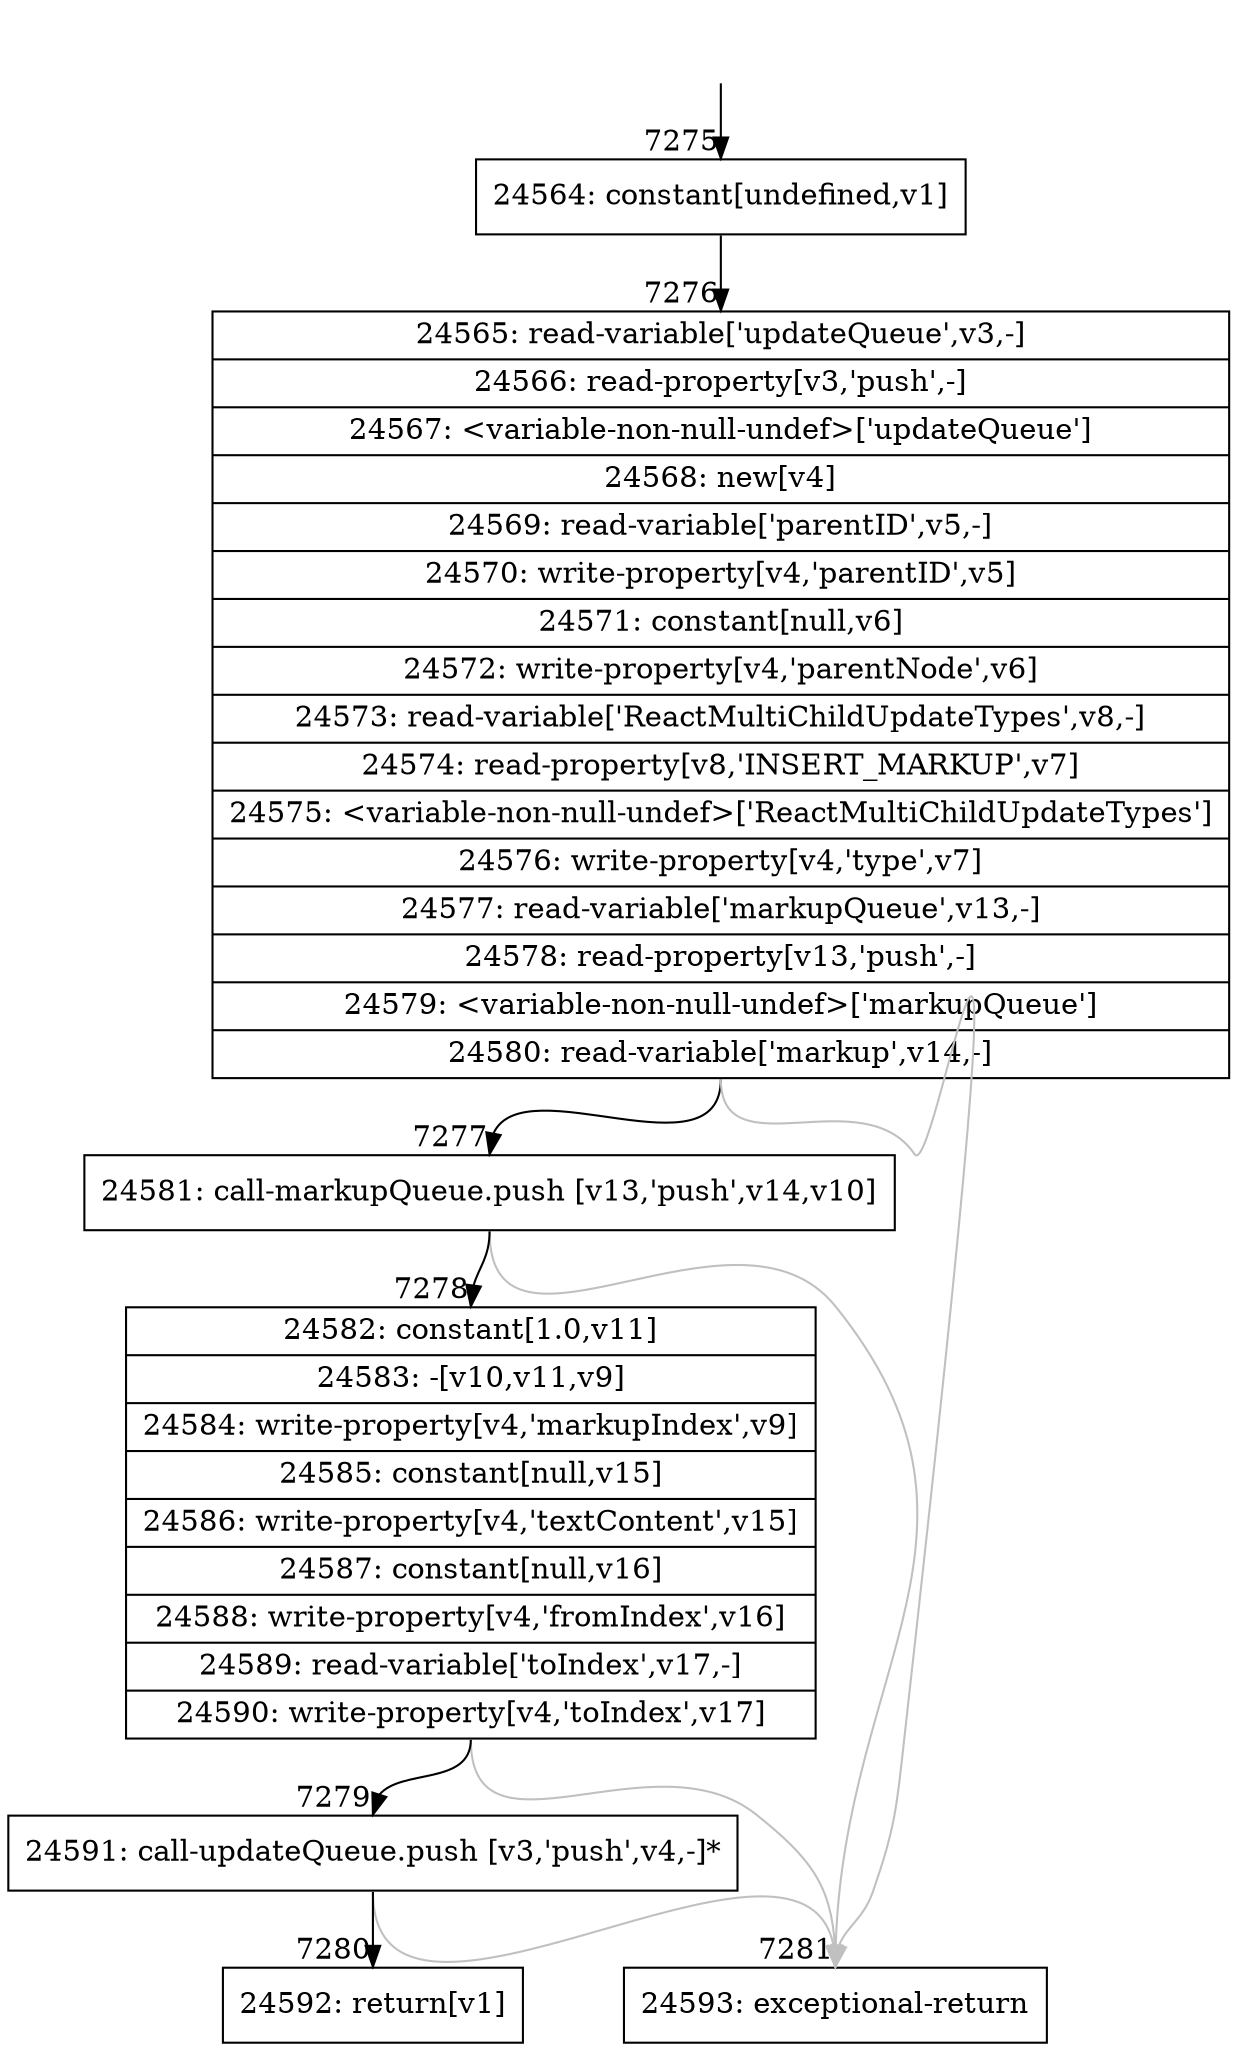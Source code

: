 digraph {
rankdir="TD"
BB_entry499[shape=none,label=""];
BB_entry499 -> BB7275 [tailport=s, headport=n, headlabel="    7275"]
BB7275 [shape=record label="{24564: constant[undefined,v1]}" ] 
BB7275 -> BB7276 [tailport=s, headport=n, headlabel="      7276"]
BB7276 [shape=record label="{24565: read-variable['updateQueue',v3,-]|24566: read-property[v3,'push',-]|24567: \<variable-non-null-undef\>['updateQueue']|24568: new[v4]|24569: read-variable['parentID',v5,-]|24570: write-property[v4,'parentID',v5]|24571: constant[null,v6]|24572: write-property[v4,'parentNode',v6]|24573: read-variable['ReactMultiChildUpdateTypes',v8,-]|24574: read-property[v8,'INSERT_MARKUP',v7]|24575: \<variable-non-null-undef\>['ReactMultiChildUpdateTypes']|24576: write-property[v4,'type',v7]|24577: read-variable['markupQueue',v13,-]|24578: read-property[v13,'push',-]|24579: \<variable-non-null-undef\>['markupQueue']|24580: read-variable['markup',v14,-]}" ] 
BB7276 -> BB7277 [tailport=s, headport=n, headlabel="      7277"]
BB7276 -> BB7281 [tailport=s, headport=n, color=gray, headlabel="      7281"]
BB7277 [shape=record label="{24581: call-markupQueue.push [v13,'push',v14,v10]}" ] 
BB7277 -> BB7278 [tailport=s, headport=n, headlabel="      7278"]
BB7277 -> BB7281 [tailport=s, headport=n, color=gray]
BB7278 [shape=record label="{24582: constant[1.0,v11]|24583: -[v10,v11,v9]|24584: write-property[v4,'markupIndex',v9]|24585: constant[null,v15]|24586: write-property[v4,'textContent',v15]|24587: constant[null,v16]|24588: write-property[v4,'fromIndex',v16]|24589: read-variable['toIndex',v17,-]|24590: write-property[v4,'toIndex',v17]}" ] 
BB7278 -> BB7279 [tailport=s, headport=n, headlabel="      7279"]
BB7278 -> BB7281 [tailport=s, headport=n, color=gray]
BB7279 [shape=record label="{24591: call-updateQueue.push [v3,'push',v4,-]*}" ] 
BB7279 -> BB7280 [tailport=s, headport=n, headlabel="      7280"]
BB7279 -> BB7281 [tailport=s, headport=n, color=gray]
BB7280 [shape=record label="{24592: return[v1]}" ] 
BB7281 [shape=record label="{24593: exceptional-return}" ] 
//#$~ 12744
}
